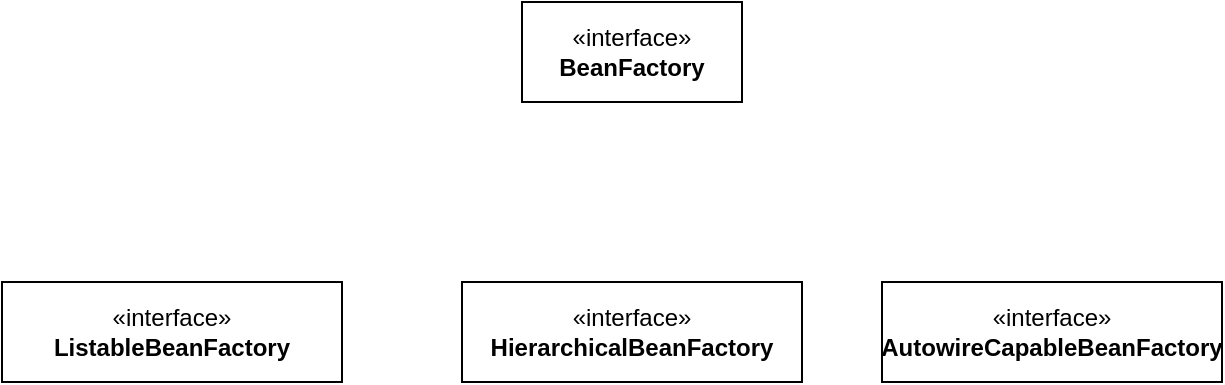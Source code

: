 <mxfile version="22.1.18" type="github">
  <diagram name="spring-beanFactory" id="BZqn2rG5LoN_E0tZBnWr">
    <mxGraphModel dx="1434" dy="676" grid="1" gridSize="10" guides="1" tooltips="1" connect="1" arrows="1" fold="1" page="1" pageScale="1" pageWidth="827" pageHeight="1169" math="0" shadow="0">
      <root>
        <mxCell id="0" />
        <mxCell id="1" parent="0" />
        <mxCell id="qTU6rZgriFH2At5OEf87-1" value="«interface»&lt;br&gt;&lt;b&gt;BeanFactory&lt;/b&gt;" style="html=1;whiteSpace=wrap;" vertex="1" parent="1">
          <mxGeometry x="310" y="40" width="110" height="50" as="geometry" />
        </mxCell>
        <mxCell id="qTU6rZgriFH2At5OEf87-4" value="«interface»&lt;br&gt;&lt;b&gt;ListableBeanFactory&lt;/b&gt;" style="html=1;whiteSpace=wrap;" vertex="1" parent="1">
          <mxGeometry x="50" y="180" width="170" height="50" as="geometry" />
        </mxCell>
        <mxCell id="qTU6rZgriFH2At5OEf87-5" value="«interface»&lt;br&gt;&lt;b&gt;HierarchicalBeanFactory&lt;/b&gt;" style="html=1;whiteSpace=wrap;" vertex="1" parent="1">
          <mxGeometry x="280" y="180" width="170" height="50" as="geometry" />
        </mxCell>
        <mxCell id="qTU6rZgriFH2At5OEf87-6" value="«interface»&lt;br&gt;&lt;b&gt;AutowireCapableBeanFactory&lt;/b&gt;" style="html=1;whiteSpace=wrap;" vertex="1" parent="1">
          <mxGeometry x="490" y="180" width="170" height="50" as="geometry" />
        </mxCell>
      </root>
    </mxGraphModel>
  </diagram>
</mxfile>
